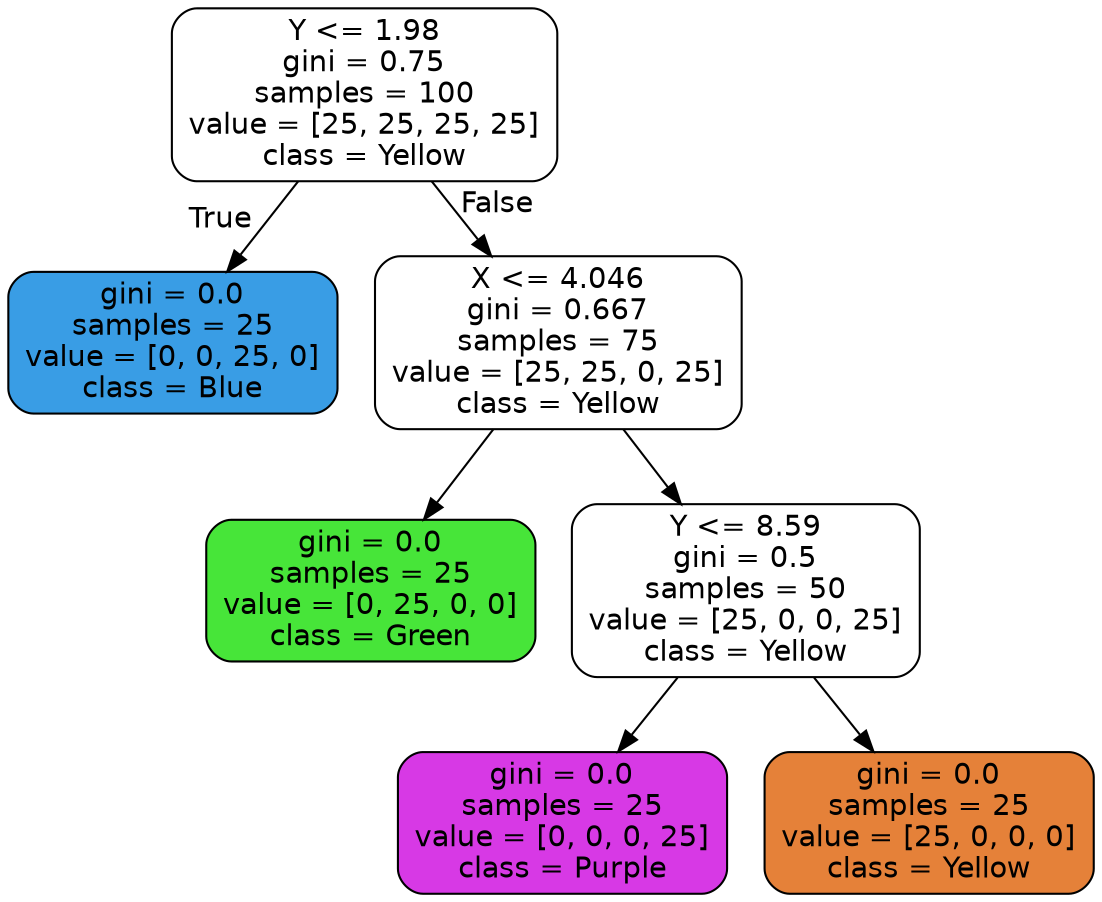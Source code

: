 digraph Tree {
node [shape=box, style="filled, rounded", color="black", fontname=helvetica] ;
edge [fontname=helvetica] ;
0 [label="Y <= 1.98\ngini = 0.75\nsamples = 100\nvalue = [25, 25, 25, 25]\nclass = Yellow", fillcolor="#e5813900"] ;
1 [label="gini = 0.0\nsamples = 25\nvalue = [0, 0, 25, 0]\nclass = Blue", fillcolor="#399de5ff"] ;
0 -> 1 [labeldistance=2.5, labelangle=45, headlabel="True"] ;
2 [label="X <= 4.046\ngini = 0.667\nsamples = 75\nvalue = [25, 25, 0, 25]\nclass = Yellow", fillcolor="#e5813900"] ;
0 -> 2 [labeldistance=2.5, labelangle=-45, headlabel="False"] ;
3 [label="gini = 0.0\nsamples = 25\nvalue = [0, 25, 0, 0]\nclass = Green", fillcolor="#47e539ff"] ;
2 -> 3 ;
4 [label="Y <= 8.59\ngini = 0.5\nsamples = 50\nvalue = [25, 0, 0, 25]\nclass = Yellow", fillcolor="#e5813900"] ;
2 -> 4 ;
5 [label="gini = 0.0\nsamples = 25\nvalue = [0, 0, 0, 25]\nclass = Purple", fillcolor="#d739e5ff"] ;
4 -> 5 ;
6 [label="gini = 0.0\nsamples = 25\nvalue = [25, 0, 0, 0]\nclass = Yellow", fillcolor="#e58139ff"] ;
4 -> 6 ;
}